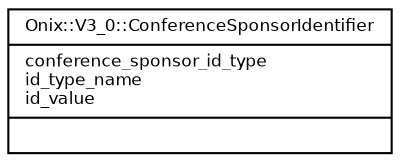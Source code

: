 digraph G {
  fontname = "Bitstream Vera Sans"
  fontsize = 8

  node [
    fontname = "Bitstream Vera Sans"
    fontsize = 8
    shape = "record"
  ]

  edge [
    fontname = "Bitstream Vera Sans"
    fontsize = 8
  ]

  ConferenceSponsorIdentifier [
    label = "{Onix::V3_0::ConferenceSponsorIdentifier\l|conference_sponsor_id_type\lid_type_name\lid_value\l|\l}"
  ]




}
